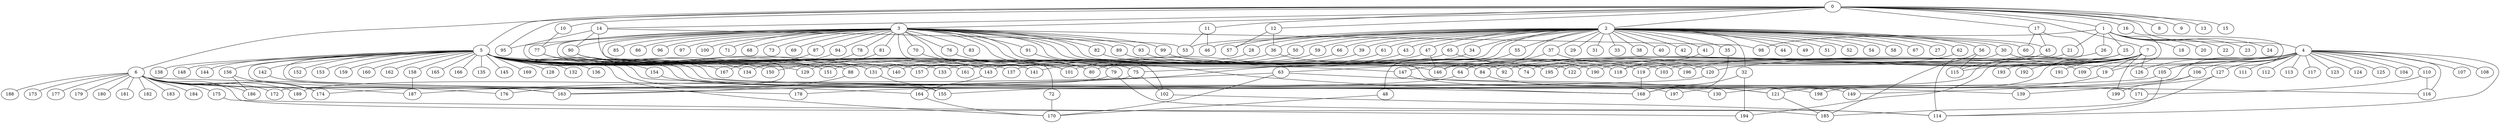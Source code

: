 
graph graphname {
    0 -- 1
0 -- 2
0 -- 3
0 -- 4
0 -- 5
0 -- 6
0 -- 7
0 -- 8
0 -- 9
0 -- 10
0 -- 11
0 -- 12
0 -- 13
0 -- 14
0 -- 15
0 -- 16
0 -- 17
0 -- 95
1 -- 18
1 -- 19
1 -- 20
1 -- 21
1 -- 22
1 -- 23
1 -- 24
1 -- 25
1 -- 26
1 -- 98
2 -- 27
2 -- 28
2 -- 29
2 -- 30
2 -- 31
2 -- 32
2 -- 33
2 -- 34
2 -- 35
2 -- 36
2 -- 37
2 -- 38
2 -- 39
2 -- 40
2 -- 41
2 -- 42
2 -- 43
2 -- 44
2 -- 45
2 -- 46
2 -- 47
2 -- 48
2 -- 49
2 -- 50
2 -- 51
2 -- 52
2 -- 53
2 -- 54
2 -- 55
2 -- 56
2 -- 57
2 -- 58
2 -- 59
2 -- 60
2 -- 61
2 -- 62
2 -- 63
2 -- 64
2 -- 65
2 -- 66
2 -- 67
3 -- 68
3 -- 69
3 -- 70
3 -- 71
3 -- 72
3 -- 73
3 -- 74
3 -- 75
3 -- 76
3 -- 77
3 -- 78
3 -- 79
3 -- 80
3 -- 81
3 -- 82
3 -- 83
3 -- 84
3 -- 85
3 -- 86
3 -- 87
3 -- 88
3 -- 89
3 -- 90
3 -- 91
3 -- 92
3 -- 93
3 -- 94
3 -- 95
3 -- 96
3 -- 97
3 -- 98
3 -- 99
3 -- 100
3 -- 101
3 -- 102
3 -- 116
4 -- 103
4 -- 104
4 -- 105
4 -- 106
4 -- 107
4 -- 108
4 -- 109
4 -- 110
4 -- 111
4 -- 112
4 -- 113
4 -- 114
4 -- 115
4 -- 116
4 -- 117
4 -- 118
4 -- 119
4 -- 120
4 -- 121
4 -- 122
4 -- 123
4 -- 124
4 -- 125
4 -- 126
4 -- 127
5 -- 128
5 -- 130
5 -- 131
5 -- 132
5 -- 133
5 -- 134
5 -- 129
5 -- 136
5 -- 137
5 -- 138
5 -- 139
5 -- 140
5 -- 141
5 -- 142
5 -- 143
5 -- 144
5 -- 145
5 -- 146
5 -- 147
5 -- 148
5 -- 149
5 -- 150
5 -- 151
5 -- 152
5 -- 153
5 -- 154
5 -- 155
5 -- 156
5 -- 157
5 -- 158
5 -- 159
5 -- 160
5 -- 161
5 -- 162
5 -- 163
5 -- 164
5 -- 165
5 -- 166
5 -- 167
5 -- 168
5 -- 169
5 -- 170
5 -- 135
5 -- 171
6 -- 172
6 -- 173
6 -- 174
6 -- 175
6 -- 176
6 -- 177
6 -- 178
6 -- 179
6 -- 180
6 -- 181
6 -- 182
6 -- 183
6 -- 184
6 -- 185
6 -- 186
6 -- 187
6 -- 188
6 -- 189
7 -- 192
7 -- 194
7 -- 195
7 -- 196
7 -- 197
7 -- 198
7 -- 193
7 -- 199
7 -- 190
7 -- 191
7 -- 19
7 -- 74
7 -- 126
10 -- 77
11 -- 46
11 -- 53
12 -- 36
12 -- 57
14 -- 122
14 -- 172
14 -- 53
14 -- 90
16 -- 105
17 -- 147
17 -- 45
17 -- 60
19 -- 130
21 -- 141
25 -- 146
25 -- 92
26 -- 75
28 -- 151
30 -- 114
30 -- 109
32 -- 168
32 -- 194
34 -- 163
35 -- 168
36 -- 103
36 -- 131
37 -- 64
37 -- 196
39 -- 161
41 -- 118
43 -- 80
45 -- 115
47 -- 146
47 -- 143
48 -- 170
50 -- 140
55 -- 146
56 -- 115
56 -- 185
59 -- 157
61 -- 101
62 -- 84
63 -- 187
63 -- 170
63 -- 121
64 -- 155
65 -- 120
65 -- 137
66 -- 133
70 -- 101
72 -- 170
75 -- 102
75 -- 174
76 -- 80
77 -- 151
77 -- 88
78 -- 150
79 -- 114
79 -- 189
81 -- 129
82 -- 195
84 -- 121
87 -- 167
88 -- 163
89 -- 190
90 -- 141
90 -- 131
91 -- 168
93 -- 118
94 -- 134
99 -- 119
102 -- 114
105 -- 178
105 -- 114
106 -- 199
106 -- 149
110 -- 171
110 -- 116
119 -- 168
120 -- 176
121 -- 185
127 -- 185
127 -- 139
131 -- 155
142 -- 163
143 -- 164
147 -- 198
154 -- 197
156 -- 174
156 -- 186
158 -- 187
164 -- 170
175 -- 194

}
